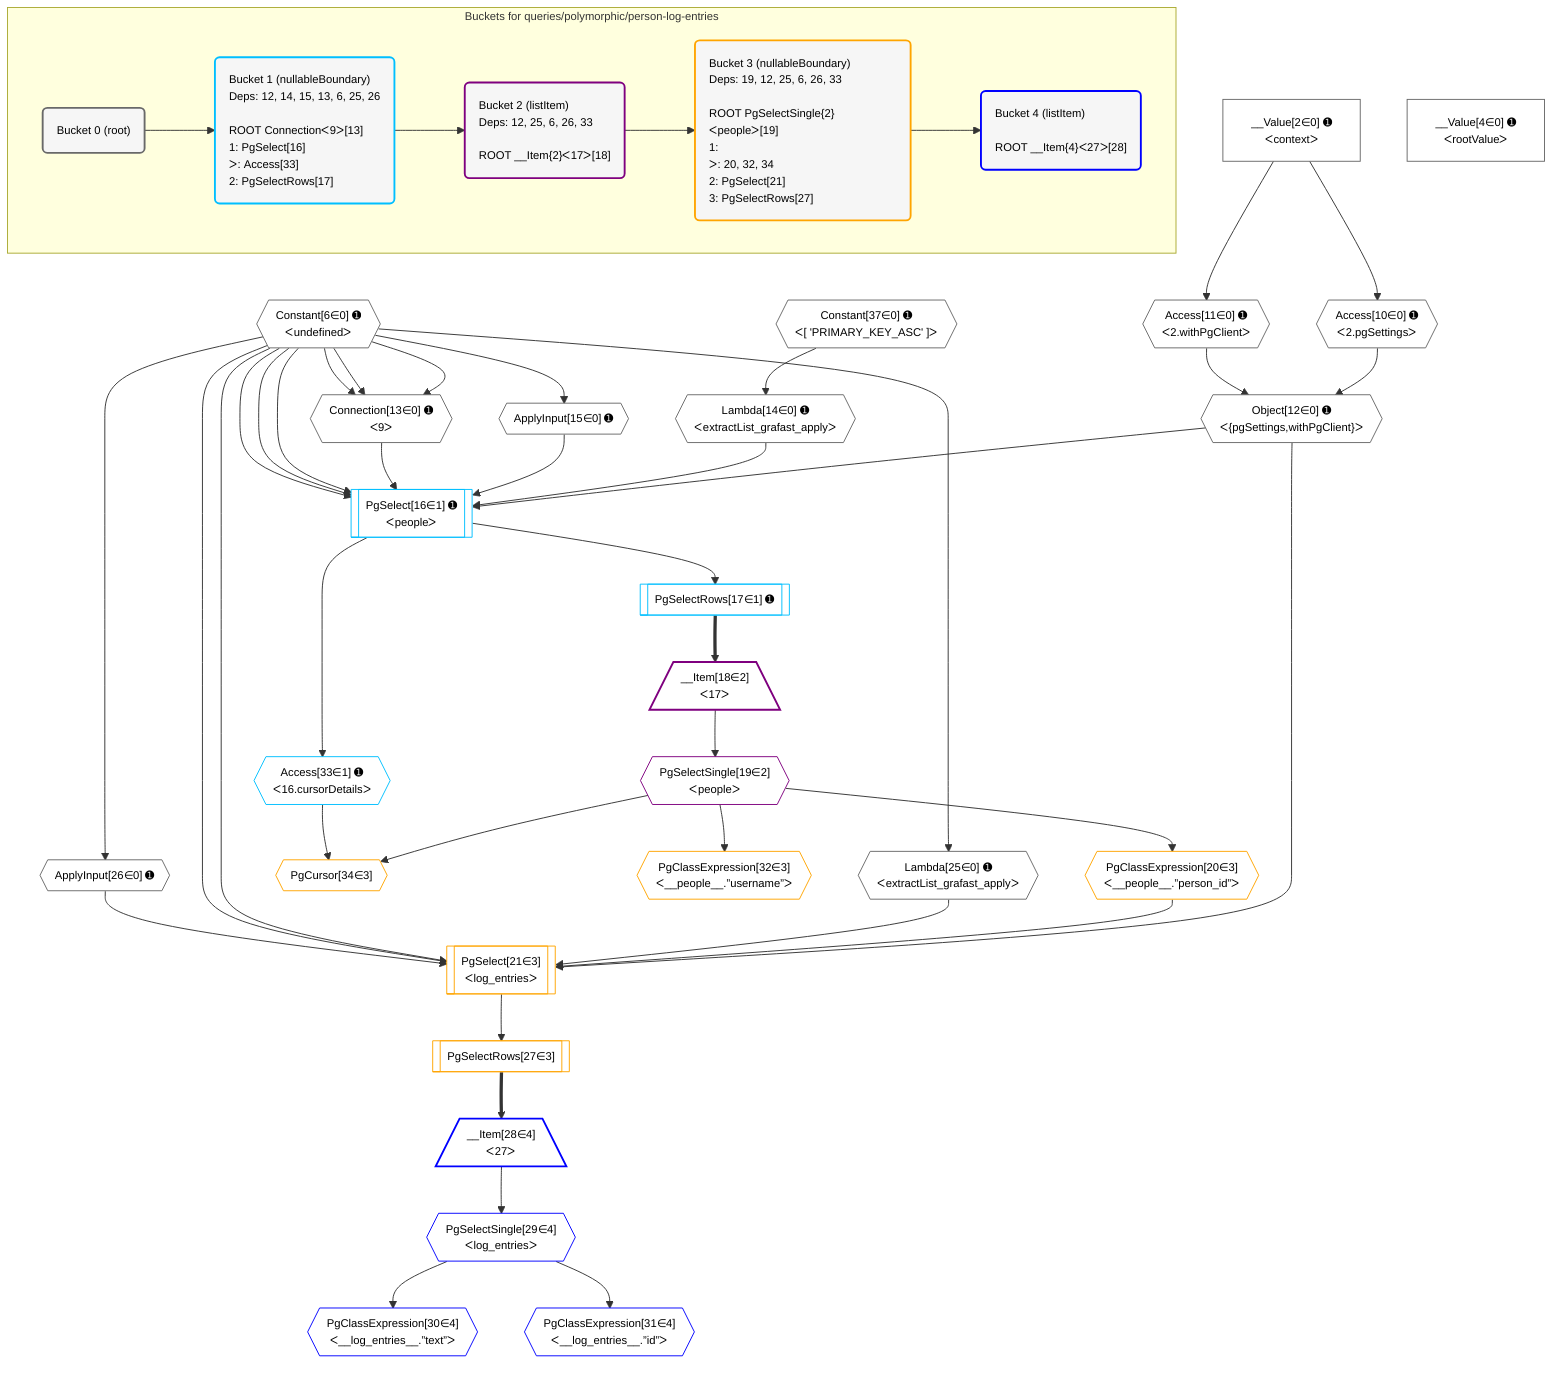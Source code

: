 %%{init: {'themeVariables': { 'fontSize': '12px'}}}%%
graph TD
    classDef path fill:#eee,stroke:#000,color:#000
    classDef plan fill:#fff,stroke-width:1px,color:#000
    classDef itemplan fill:#fff,stroke-width:2px,color:#000
    classDef unbatchedplan fill:#dff,stroke-width:1px,color:#000
    classDef sideeffectplan fill:#fcc,stroke-width:2px,color:#000
    classDef bucket fill:#f6f6f6,color:#000,stroke-width:2px,text-align:left


    %% plan dependencies
    Connection13{{"Connection[13∈0] ➊<br />ᐸ9ᐳ"}}:::plan
    Constant6{{"Constant[6∈0] ➊<br />ᐸundefinedᐳ"}}:::plan
    Constant6 & Constant6 & Constant6 --> Connection13
    Object12{{"Object[12∈0] ➊<br />ᐸ{pgSettings,withPgClient}ᐳ"}}:::plan
    Access10{{"Access[10∈0] ➊<br />ᐸ2.pgSettingsᐳ"}}:::plan
    Access11{{"Access[11∈0] ➊<br />ᐸ2.withPgClientᐳ"}}:::plan
    Access10 & Access11 --> Object12
    __Value2["__Value[2∈0] ➊<br />ᐸcontextᐳ"]:::plan
    __Value2 --> Access10
    __Value2 --> Access11
    Lambda14{{"Lambda[14∈0] ➊<br />ᐸextractList_grafast_applyᐳ"}}:::plan
    Constant37{{"Constant[37∈0] ➊<br />ᐸ[ 'PRIMARY_KEY_ASC' ]ᐳ"}}:::plan
    Constant37 --> Lambda14
    ApplyInput15{{"ApplyInput[15∈0] ➊"}}:::plan
    Constant6 --> ApplyInput15
    Lambda25{{"Lambda[25∈0] ➊<br />ᐸextractList_grafast_applyᐳ"}}:::plan
    Constant6 --> Lambda25
    ApplyInput26{{"ApplyInput[26∈0] ➊"}}:::plan
    Constant6 --> ApplyInput26
    __Value4["__Value[4∈0] ➊<br />ᐸrootValueᐳ"]:::plan
    PgSelect16[["PgSelect[16∈1] ➊<br />ᐸpeopleᐳ"]]:::plan
    Object12 & Lambda14 & ApplyInput15 & Connection13 & Constant6 & Constant6 & Constant6 --> PgSelect16
    PgSelectRows17[["PgSelectRows[17∈1] ➊"]]:::plan
    PgSelect16 --> PgSelectRows17
    Access33{{"Access[33∈1] ➊<br />ᐸ16.cursorDetailsᐳ"}}:::plan
    PgSelect16 --> Access33
    __Item18[/"__Item[18∈2]<br />ᐸ17ᐳ"\]:::itemplan
    PgSelectRows17 ==> __Item18
    PgSelectSingle19{{"PgSelectSingle[19∈2]<br />ᐸpeopleᐳ"}}:::plan
    __Item18 --> PgSelectSingle19
    PgSelect21[["PgSelect[21∈3]<br />ᐸlog_entriesᐳ"]]:::plan
    PgClassExpression20{{"PgClassExpression[20∈3]<br />ᐸ__people__.”person_id”ᐳ"}}:::plan
    Object12 & PgClassExpression20 & Lambda25 & Constant6 & Constant6 & ApplyInput26 --> PgSelect21
    PgCursor34{{"PgCursor[34∈3]"}}:::plan
    PgSelectSingle19 & Access33 --> PgCursor34
    PgSelectSingle19 --> PgClassExpression20
    PgSelectRows27[["PgSelectRows[27∈3]"]]:::plan
    PgSelect21 --> PgSelectRows27
    PgClassExpression32{{"PgClassExpression[32∈3]<br />ᐸ__people__.”username”ᐳ"}}:::plan
    PgSelectSingle19 --> PgClassExpression32
    __Item28[/"__Item[28∈4]<br />ᐸ27ᐳ"\]:::itemplan
    PgSelectRows27 ==> __Item28
    PgSelectSingle29{{"PgSelectSingle[29∈4]<br />ᐸlog_entriesᐳ"}}:::plan
    __Item28 --> PgSelectSingle29
    PgClassExpression30{{"PgClassExpression[30∈4]<br />ᐸ__log_entries__.”text”ᐳ"}}:::plan
    PgSelectSingle29 --> PgClassExpression30
    PgClassExpression31{{"PgClassExpression[31∈4]<br />ᐸ__log_entries__.”id”ᐳ"}}:::plan
    PgSelectSingle29 --> PgClassExpression31

    %% define steps

    subgraph "Buckets for queries/polymorphic/person-log-entries"
    Bucket0("Bucket 0 (root)"):::bucket
    classDef bucket0 stroke:#696969
    class Bucket0,__Value2,__Value4,Constant6,Access10,Access11,Object12,Connection13,Lambda14,ApplyInput15,Lambda25,ApplyInput26,Constant37 bucket0
    Bucket1("Bucket 1 (nullableBoundary)<br />Deps: 12, 14, 15, 13, 6, 25, 26<br /><br />ROOT Connectionᐸ9ᐳ[13]<br />1: PgSelect[16]<br />ᐳ: Access[33]<br />2: PgSelectRows[17]"):::bucket
    classDef bucket1 stroke:#00bfff
    class Bucket1,PgSelect16,PgSelectRows17,Access33 bucket1
    Bucket2("Bucket 2 (listItem)<br />Deps: 12, 25, 6, 26, 33<br /><br />ROOT __Item{2}ᐸ17ᐳ[18]"):::bucket
    classDef bucket2 stroke:#7f007f
    class Bucket2,__Item18,PgSelectSingle19 bucket2
    Bucket3("Bucket 3 (nullableBoundary)<br />Deps: 19, 12, 25, 6, 26, 33<br /><br />ROOT PgSelectSingle{2}ᐸpeopleᐳ[19]<br />1: <br />ᐳ: 20, 32, 34<br />2: PgSelect[21]<br />3: PgSelectRows[27]"):::bucket
    classDef bucket3 stroke:#ffa500
    class Bucket3,PgClassExpression20,PgSelect21,PgSelectRows27,PgClassExpression32,PgCursor34 bucket3
    Bucket4("Bucket 4 (listItem)<br /><br />ROOT __Item{4}ᐸ27ᐳ[28]"):::bucket
    classDef bucket4 stroke:#0000ff
    class Bucket4,__Item28,PgSelectSingle29,PgClassExpression30,PgClassExpression31 bucket4
    Bucket0 --> Bucket1
    Bucket1 --> Bucket2
    Bucket2 --> Bucket3
    Bucket3 --> Bucket4
    end